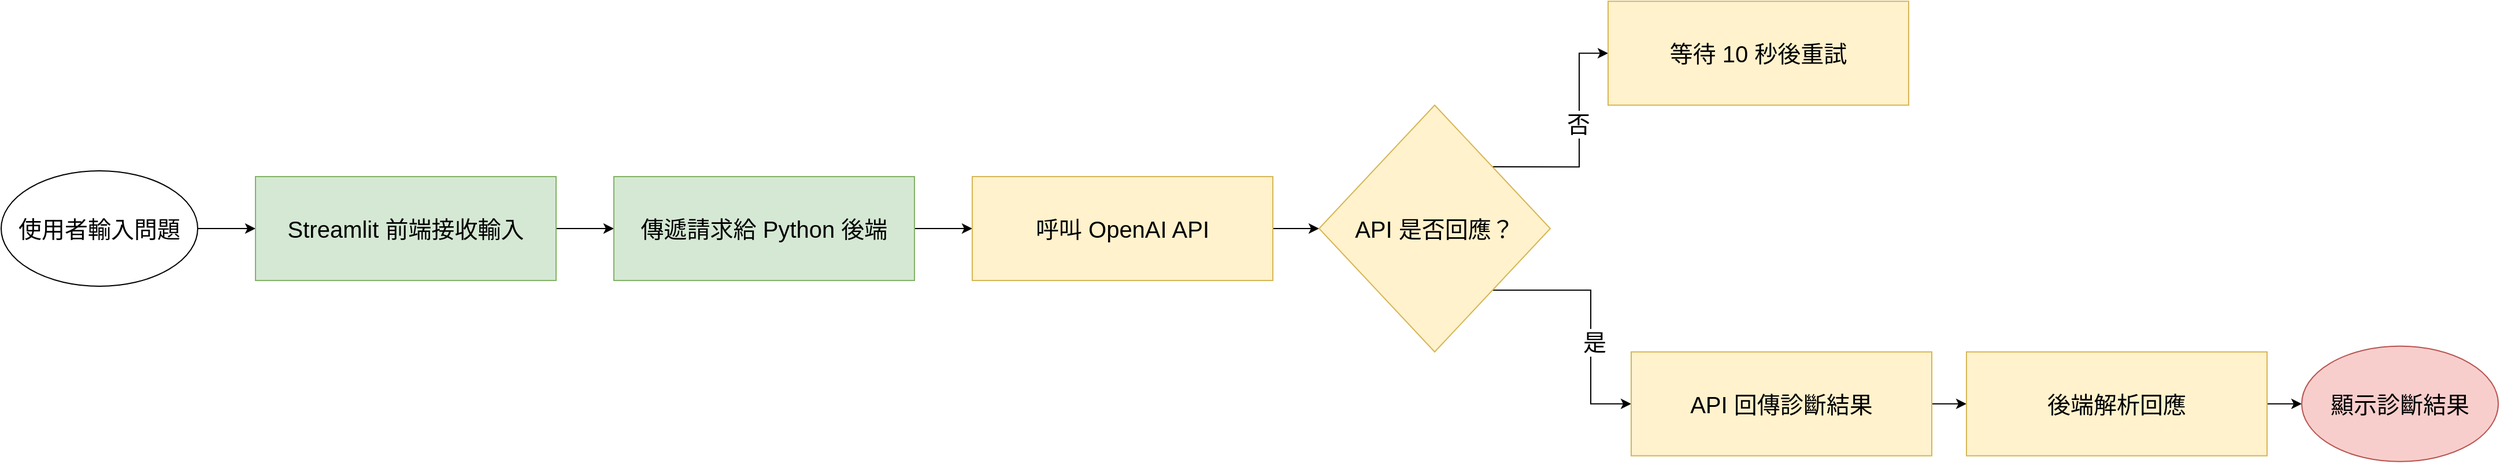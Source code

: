 <mxfile version="26.1.0">
  <diagram name="第 1 页" id="MfS198Wy1NwZ1x_ISPqj">
    <mxGraphModel dx="3033" dy="1188" grid="1" gridSize="10" guides="1" tooltips="1" connect="1" arrows="1" fold="1" page="1" pageScale="1" pageWidth="827" pageHeight="1169" math="0" shadow="0">
      <root>
        <mxCell id="0" />
        <mxCell id="1" parent="0" />
        <mxCell id="HUObDAANdCtITk5p9dY0-3" style="edgeStyle=orthogonalEdgeStyle;rounded=0;orthogonalLoop=1;jettySize=auto;html=1;entryX=0;entryY=0.5;entryDx=0;entryDy=0;fontSize=20;" edge="1" parent="1" source="HUObDAANdCtITk5p9dY0-1" target="HUObDAANdCtITk5p9dY0-2">
          <mxGeometry relative="1" as="geometry" />
        </mxCell>
        <mxCell id="HUObDAANdCtITk5p9dY0-1" value="&lt;font&gt;使用者輸入問題&lt;/font&gt;" style="ellipse;whiteSpace=wrap;html=1;fontSize=20;" vertex="1" parent="1">
          <mxGeometry x="-620" y="715" width="170" height="100" as="geometry" />
        </mxCell>
        <mxCell id="HUObDAANdCtITk5p9dY0-5" style="edgeStyle=orthogonalEdgeStyle;rounded=0;orthogonalLoop=1;jettySize=auto;html=1;entryX=0;entryY=0.5;entryDx=0;entryDy=0;fontSize=20;" edge="1" parent="1" source="HUObDAANdCtITk5p9dY0-2" target="HUObDAANdCtITk5p9dY0-4">
          <mxGeometry relative="1" as="geometry" />
        </mxCell>
        <mxCell id="HUObDAANdCtITk5p9dY0-2" value="&lt;font&gt;Streamlit 前端接收輸入&lt;/font&gt;" style="rounded=0;whiteSpace=wrap;html=1;fillColor=#d5e8d4;strokeColor=#82b366;fontSize=20;" vertex="1" parent="1">
          <mxGeometry x="-400" y="720" width="260" height="90" as="geometry" />
        </mxCell>
        <mxCell id="HUObDAANdCtITk5p9dY0-7" style="edgeStyle=orthogonalEdgeStyle;rounded=0;orthogonalLoop=1;jettySize=auto;html=1;entryX=0;entryY=0.5;entryDx=0;entryDy=0;fontSize=20;" edge="1" parent="1" source="HUObDAANdCtITk5p9dY0-4" target="HUObDAANdCtITk5p9dY0-6">
          <mxGeometry relative="1" as="geometry" />
        </mxCell>
        <mxCell id="HUObDAANdCtITk5p9dY0-4" value="&lt;font&gt;傳遞請求給 Python 後端&lt;/font&gt;" style="rounded=0;whiteSpace=wrap;html=1;fillColor=#d5e8d4;strokeColor=#82b366;fontSize=20;" vertex="1" parent="1">
          <mxGeometry x="-90" y="720" width="260" height="90" as="geometry" />
        </mxCell>
        <mxCell id="HUObDAANdCtITk5p9dY0-9" style="edgeStyle=orthogonalEdgeStyle;rounded=0;orthogonalLoop=1;jettySize=auto;html=1;entryX=0;entryY=0.5;entryDx=0;entryDy=0;fontSize=20;" edge="1" parent="1" source="HUObDAANdCtITk5p9dY0-6" target="HUObDAANdCtITk5p9dY0-8">
          <mxGeometry relative="1" as="geometry" />
        </mxCell>
        <mxCell id="HUObDAANdCtITk5p9dY0-6" value="&lt;font&gt;呼叫 OpenAI API&lt;/font&gt;" style="rounded=0;whiteSpace=wrap;html=1;fillColor=#fff2cc;strokeColor=#d6b656;fontSize=20;" vertex="1" parent="1">
          <mxGeometry x="220" y="720" width="260" height="90" as="geometry" />
        </mxCell>
        <mxCell id="HUObDAANdCtITk5p9dY0-14" style="edgeStyle=orthogonalEdgeStyle;rounded=0;orthogonalLoop=1;jettySize=auto;html=1;exitX=1;exitY=0;exitDx=0;exitDy=0;entryX=0;entryY=0.5;entryDx=0;entryDy=0;fontSize=20;" edge="1" parent="1" source="HUObDAANdCtITk5p9dY0-8" target="HUObDAANdCtITk5p9dY0-13">
          <mxGeometry relative="1" as="geometry" />
        </mxCell>
        <mxCell id="HUObDAANdCtITk5p9dY0-16" value="&lt;font&gt;否&lt;/font&gt;" style="edgeLabel;html=1;align=center;verticalAlign=middle;resizable=0;points=[];fontSize=20;" vertex="1" connectable="0" parent="HUObDAANdCtITk5p9dY0-14">
          <mxGeometry x="0.121" y="1" relative="1" as="geometry">
            <mxPoint y="-1" as="offset" />
          </mxGeometry>
        </mxCell>
        <mxCell id="HUObDAANdCtITk5p9dY0-15" style="edgeStyle=orthogonalEdgeStyle;rounded=0;orthogonalLoop=1;jettySize=auto;html=1;exitX=1;exitY=1;exitDx=0;exitDy=0;entryX=0;entryY=0.5;entryDx=0;entryDy=0;fontSize=20;" edge="1" parent="1" source="HUObDAANdCtITk5p9dY0-8" target="HUObDAANdCtITk5p9dY0-11">
          <mxGeometry relative="1" as="geometry" />
        </mxCell>
        <mxCell id="HUObDAANdCtITk5p9dY0-17" value="&lt;font&gt;是&lt;/font&gt;" style="edgeLabel;html=1;align=center;verticalAlign=middle;resizable=0;points=[];fontSize=20;" vertex="1" connectable="0" parent="HUObDAANdCtITk5p9dY0-15">
          <mxGeometry x="0.173" y="3" relative="1" as="geometry">
            <mxPoint y="1" as="offset" />
          </mxGeometry>
        </mxCell>
        <mxCell id="HUObDAANdCtITk5p9dY0-8" value="&lt;font&gt;API 是否回應？&lt;/font&gt;" style="rhombus;whiteSpace=wrap;html=1;fillColor=#fff2cc;strokeColor=#d6b656;fontSize=20;" vertex="1" parent="1">
          <mxGeometry x="520" y="658.12" width="200" height="213.75" as="geometry" />
        </mxCell>
        <mxCell id="HUObDAANdCtITk5p9dY0-19" style="edgeStyle=orthogonalEdgeStyle;rounded=0;orthogonalLoop=1;jettySize=auto;html=1;entryX=0;entryY=0.5;entryDx=0;entryDy=0;fontSize=20;" edge="1" parent="1" source="HUObDAANdCtITk5p9dY0-11" target="HUObDAANdCtITk5p9dY0-18">
          <mxGeometry relative="1" as="geometry" />
        </mxCell>
        <mxCell id="HUObDAANdCtITk5p9dY0-11" value="&lt;font&gt;API 回傳診斷結果&lt;/font&gt;" style="rounded=0;whiteSpace=wrap;html=1;fillColor=#fff2cc;strokeColor=#d6b656;fontSize=20;" vertex="1" parent="1">
          <mxGeometry x="790" y="871.87" width="260" height="90" as="geometry" />
        </mxCell>
        <mxCell id="HUObDAANdCtITk5p9dY0-13" value="&lt;font&gt;等待 10 秒後重試&lt;/font&gt;" style="rounded=0;whiteSpace=wrap;html=1;fillColor=#fff2cc;strokeColor=#d6b656;fontSize=20;" vertex="1" parent="1">
          <mxGeometry x="770" y="568.12" width="260" height="90" as="geometry" />
        </mxCell>
        <mxCell id="HUObDAANdCtITk5p9dY0-21" style="edgeStyle=orthogonalEdgeStyle;rounded=0;orthogonalLoop=1;jettySize=auto;html=1;entryX=0;entryY=0.5;entryDx=0;entryDy=0;fontSize=20;" edge="1" parent="1" source="HUObDAANdCtITk5p9dY0-18" target="HUObDAANdCtITk5p9dY0-20">
          <mxGeometry relative="1" as="geometry" />
        </mxCell>
        <mxCell id="HUObDAANdCtITk5p9dY0-18" value="&lt;font&gt;後端解析回應&lt;/font&gt;" style="rounded=0;whiteSpace=wrap;html=1;fillColor=#fff2cc;strokeColor=#d6b656;fontSize=20;" vertex="1" parent="1">
          <mxGeometry x="1080" y="871.87" width="260" height="90" as="geometry" />
        </mxCell>
        <mxCell id="HUObDAANdCtITk5p9dY0-20" value="&lt;font&gt;顯示診斷結果&lt;/font&gt;" style="ellipse;whiteSpace=wrap;html=1;fillColor=#f8cecc;strokeColor=#b85450;fontSize=20;" vertex="1" parent="1">
          <mxGeometry x="1370" y="866.87" width="170" height="100" as="geometry" />
        </mxCell>
      </root>
    </mxGraphModel>
  </diagram>
</mxfile>
